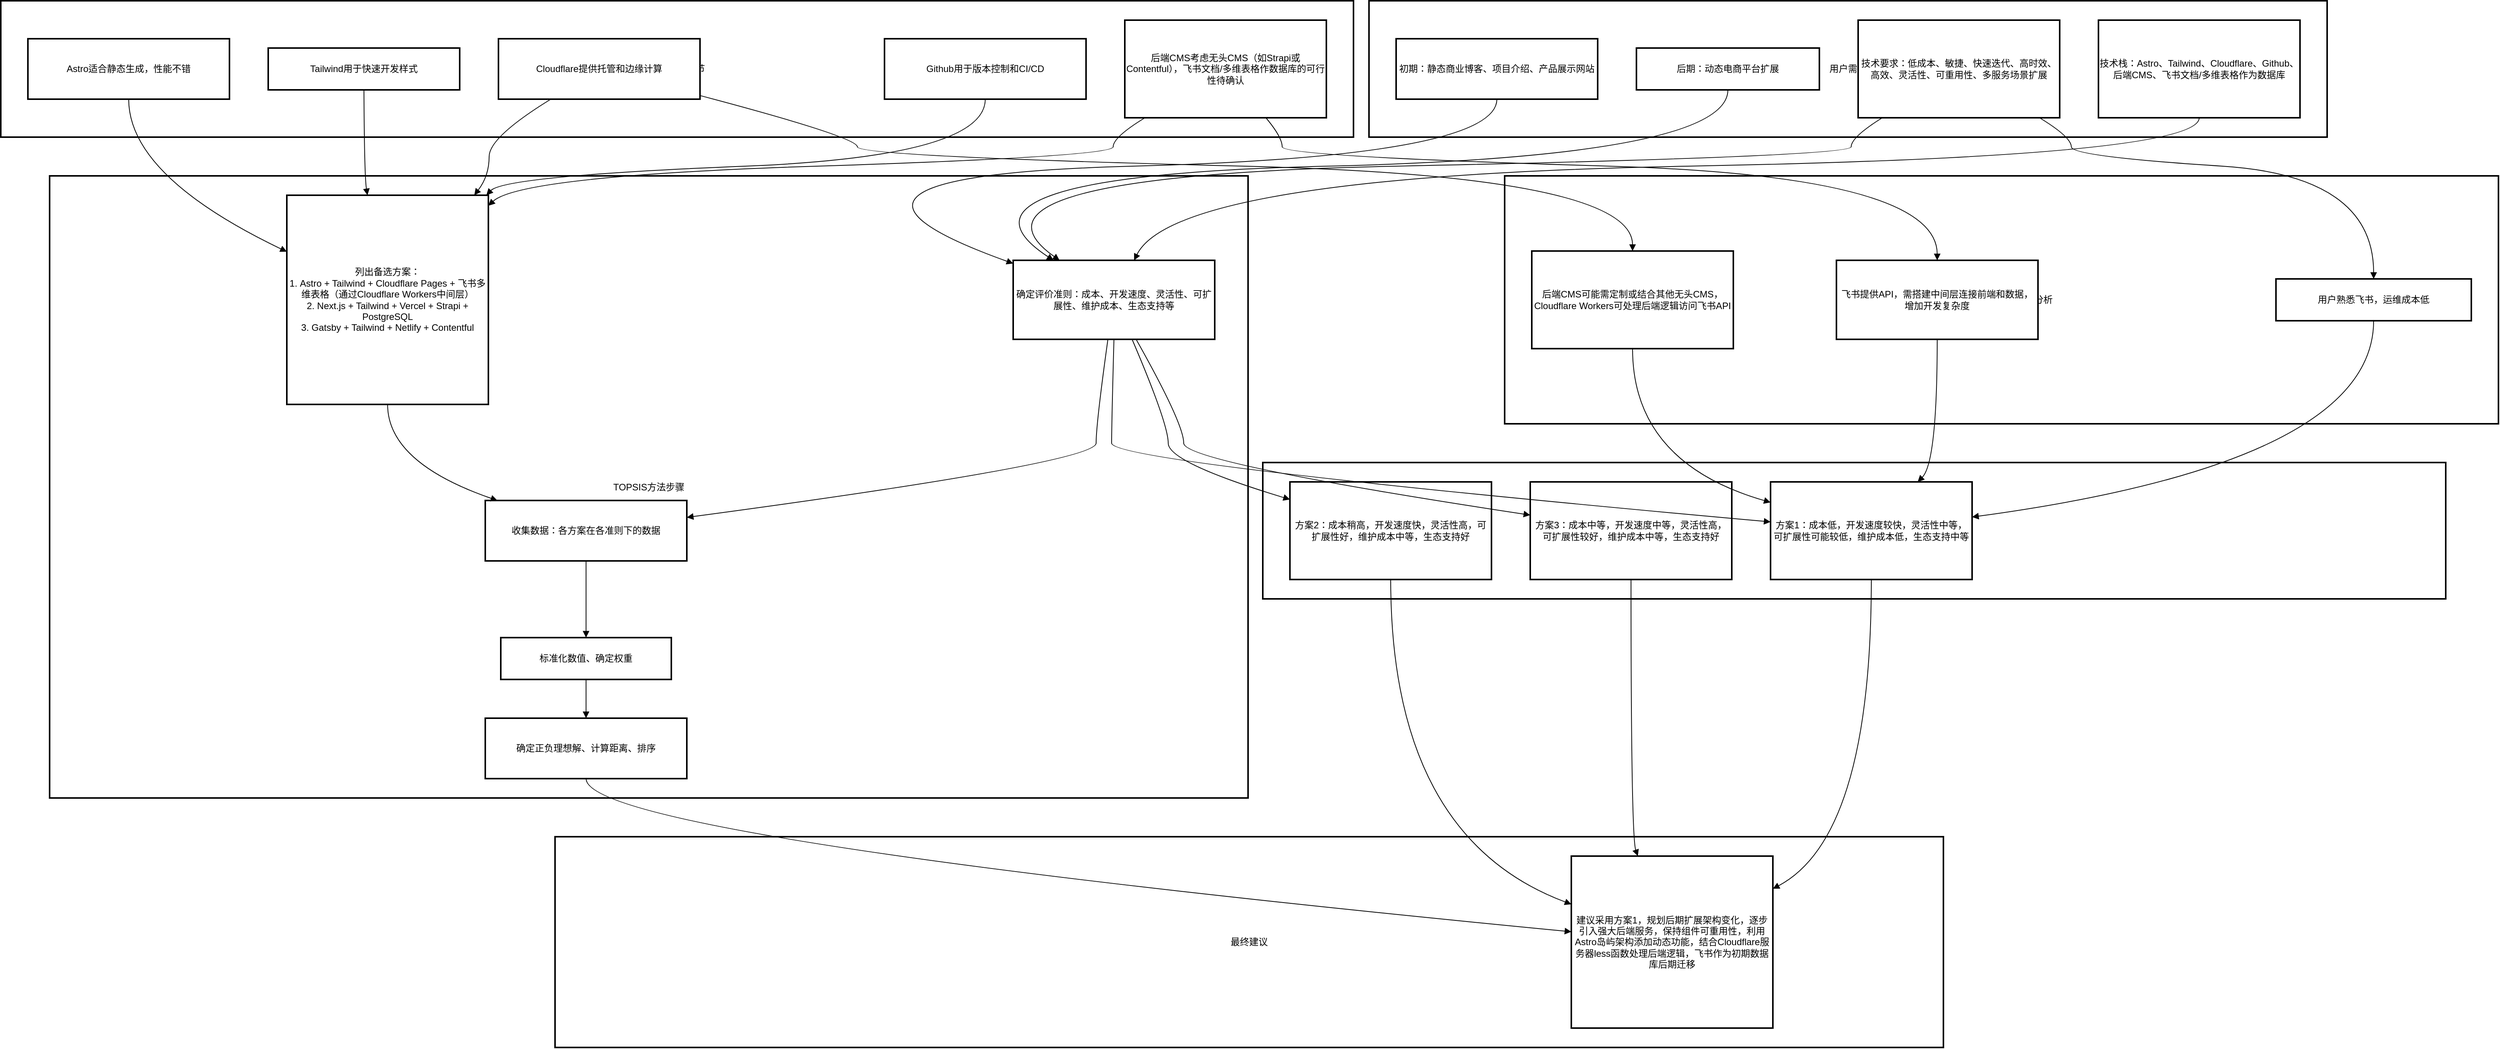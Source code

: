 <mxfile version="26.0.13">
  <diagram name="第 1 页" id="E5j9_yOiixS9HCyTkxe0">
    <mxGraphModel dx="4140" dy="2757" grid="1" gridSize="10" guides="1" tooltips="1" connect="1" arrows="1" fold="1" page="1" pageScale="1" pageWidth="827" pageHeight="1169" math="0" shadow="0">
      <root>
        <mxCell id="0" />
        <mxCell id="1" parent="0" />
        <mxCell id="sIB9NiVzIRQQutU9KKIJ-1" value="最终建议" style="whiteSpace=wrap;strokeWidth=2;" vertex="1" parent="1">
          <mxGeometry x="735" y="1099" width="1791" height="272" as="geometry" />
        </mxCell>
        <mxCell id="sIB9NiVzIRQQutU9KKIJ-2" value="方案评估" style="whiteSpace=wrap;strokeWidth=2;" vertex="1" parent="1">
          <mxGeometry x="1648" y="616" width="1526" height="176" as="geometry" />
        </mxCell>
        <mxCell id="sIB9NiVzIRQQutU9KKIJ-3" value="飞书多维表格可行性分析" style="whiteSpace=wrap;strokeWidth=2;" vertex="1" parent="1">
          <mxGeometry x="1960" y="246" width="1282" height="320" as="geometry" />
        </mxCell>
        <mxCell id="sIB9NiVzIRQQutU9KKIJ-4" value="TOPSIS方法步骤" style="whiteSpace=wrap;strokeWidth=2;" vertex="1" parent="1">
          <mxGeometry x="83" y="246" width="1546" height="803" as="geometry" />
        </mxCell>
        <mxCell id="sIB9NiVzIRQQutU9KKIJ-5" value="明确技术细节" style="whiteSpace=wrap;strokeWidth=2;" vertex="1" parent="1">
          <mxGeometry x="20" y="20" width="1745" height="176" as="geometry" />
        </mxCell>
        <mxCell id="sIB9NiVzIRQQutU9KKIJ-6" value="用户需求" style="whiteSpace=wrap;strokeWidth=2;" vertex="1" parent="1">
          <mxGeometry x="1785" y="20" width="1236" height="176" as="geometry" />
        </mxCell>
        <mxCell id="sIB9NiVzIRQQutU9KKIJ-7" value="初期：静态商业博客、项目介绍、产品展示网站" style="whiteSpace=wrap;strokeWidth=2;" vertex="1" parent="1">
          <mxGeometry x="1820" y="69" width="260" height="78" as="geometry" />
        </mxCell>
        <mxCell id="sIB9NiVzIRQQutU9KKIJ-8" value="后期：动态电商平台扩展" style="whiteSpace=wrap;strokeWidth=2;" vertex="1" parent="1">
          <mxGeometry x="2130" y="81" width="236" height="54" as="geometry" />
        </mxCell>
        <mxCell id="sIB9NiVzIRQQutU9KKIJ-9" value="技术要求：低成本、敏捷、快速迭代、高时效、高效、灵活性、可重用性、多服务场景扩展" style="whiteSpace=wrap;strokeWidth=2;" vertex="1" parent="1">
          <mxGeometry x="2416" y="45" width="260" height="126" as="geometry" />
        </mxCell>
        <mxCell id="sIB9NiVzIRQQutU9KKIJ-10" value="技术栈：Astro、Tailwind、Cloudflare、Github、后端CMS、飞书文档/多维表格作为数据库" style="whiteSpace=wrap;strokeWidth=2;" vertex="1" parent="1">
          <mxGeometry x="2726" y="45" width="260" height="126" as="geometry" />
        </mxCell>
        <mxCell id="sIB9NiVzIRQQutU9KKIJ-11" value="Astro适合静态生成，性能不错" style="whiteSpace=wrap;strokeWidth=2;" vertex="1" parent="1">
          <mxGeometry x="55" y="69" width="260" height="78" as="geometry" />
        </mxCell>
        <mxCell id="sIB9NiVzIRQQutU9KKIJ-12" value="Tailwind用于快速开发样式" style="whiteSpace=wrap;strokeWidth=2;" vertex="1" parent="1">
          <mxGeometry x="365" y="81" width="247" height="54" as="geometry" />
        </mxCell>
        <mxCell id="sIB9NiVzIRQQutU9KKIJ-13" value="Cloudflare提供托管和边缘计算" style="whiteSpace=wrap;strokeWidth=2;" vertex="1" parent="1">
          <mxGeometry x="662" y="69" width="260" height="78" as="geometry" />
        </mxCell>
        <mxCell id="sIB9NiVzIRQQutU9KKIJ-14" value="Github用于版本控制和CI/CD" style="whiteSpace=wrap;strokeWidth=2;" vertex="1" parent="1">
          <mxGeometry x="1160" y="69" width="260" height="78" as="geometry" />
        </mxCell>
        <mxCell id="sIB9NiVzIRQQutU9KKIJ-15" value="后端CMS考虑无头CMS（如Strapi或Contentful），飞书文档/多维表格作数据库的可行性待确认" style="whiteSpace=wrap;strokeWidth=2;" vertex="1" parent="1">
          <mxGeometry x="1470" y="45" width="260" height="126" as="geometry" />
        </mxCell>
        <mxCell id="sIB9NiVzIRQQutU9KKIJ-16" value="确定评价准则：成本、开发速度、灵活性、可扩展性、维护成本、生态支持等" style="whiteSpace=wrap;strokeWidth=2;" vertex="1" parent="1">
          <mxGeometry x="1326" y="355" width="260" height="102" as="geometry" />
        </mxCell>
        <mxCell id="sIB9NiVzIRQQutU9KKIJ-17" value="列出备选方案：&#xa;        1. Astro + Tailwind + Cloudflare Pages + 飞书多维表格（通过Cloudflare Workers中间层）&#xa;        2. Next.js + Tailwind + Vercel + Strapi + PostgreSQL&#xa;        3. Gatsby + Tailwind + Netlify + Contentful" style="whiteSpace=wrap;strokeWidth=2;" vertex="1" parent="1">
          <mxGeometry x="389" y="271" width="260" height="270" as="geometry" />
        </mxCell>
        <mxCell id="sIB9NiVzIRQQutU9KKIJ-18" value="收集数据：各方案在各准则下的数据" style="whiteSpace=wrap;strokeWidth=2;" vertex="1" parent="1">
          <mxGeometry x="645" y="665" width="260" height="78" as="geometry" />
        </mxCell>
        <mxCell id="sIB9NiVzIRQQutU9KKIJ-19" value="标准化数值、确定权重" style="whiteSpace=wrap;strokeWidth=2;" vertex="1" parent="1">
          <mxGeometry x="665" y="842" width="220" height="54" as="geometry" />
        </mxCell>
        <mxCell id="sIB9NiVzIRQQutU9KKIJ-20" value="确定正负理想解、计算距离、排序" style="whiteSpace=wrap;strokeWidth=2;" vertex="1" parent="1">
          <mxGeometry x="645" y="946" width="260" height="78" as="geometry" />
        </mxCell>
        <mxCell id="sIB9NiVzIRQQutU9KKIJ-21" value="飞书提供API，需搭建中间层连接前端和数据，增加开发复杂度" style="whiteSpace=wrap;strokeWidth=2;" vertex="1" parent="1">
          <mxGeometry x="2388" y="355" width="260" height="102" as="geometry" />
        </mxCell>
        <mxCell id="sIB9NiVzIRQQutU9KKIJ-22" value="用户熟悉飞书，运维成本低" style="whiteSpace=wrap;strokeWidth=2;" vertex="1" parent="1">
          <mxGeometry x="2955" y="379" width="252" height="54" as="geometry" />
        </mxCell>
        <mxCell id="sIB9NiVzIRQQutU9KKIJ-23" value="后端CMS可能需定制或结合其他无头CMS，Cloudflare Workers可处理后端逻辑访问飞书API" style="whiteSpace=wrap;strokeWidth=2;" vertex="1" parent="1">
          <mxGeometry x="1995" y="343" width="260" height="126" as="geometry" />
        </mxCell>
        <mxCell id="sIB9NiVzIRQQutU9KKIJ-24" value="方案1：成本低，开发速度较快，灵活性中等，可扩展性可能较低，维护成本低，生态支持中等" style="whiteSpace=wrap;strokeWidth=2;" vertex="1" parent="1">
          <mxGeometry x="2303" y="641" width="260" height="126" as="geometry" />
        </mxCell>
        <mxCell id="sIB9NiVzIRQQutU9KKIJ-25" value="方案2：成本稍高，开发速度快，灵活性高，可扩展性好，维护成本中等，生态支持好" style="whiteSpace=wrap;strokeWidth=2;" vertex="1" parent="1">
          <mxGeometry x="1683" y="641" width="260" height="126" as="geometry" />
        </mxCell>
        <mxCell id="sIB9NiVzIRQQutU9KKIJ-26" value="方案3：成本中等，开发速度中等，灵活性高，可扩展性较好，维护成本中等，生态支持好" style="whiteSpace=wrap;strokeWidth=2;" vertex="1" parent="1">
          <mxGeometry x="1993" y="641" width="260" height="126" as="geometry" />
        </mxCell>
        <mxCell id="sIB9NiVzIRQQutU9KKIJ-27" value="建议采用方案1，规划后期扩展架构变化，逐步引入强大后端服务，保持组件可重用性，利用Astro岛屿架构添加动态功能，结合Cloudflare服务器less函数处理后端逻辑，飞书作为初期数据库后期迁移" style="whiteSpace=wrap;strokeWidth=2;" vertex="1" parent="1">
          <mxGeometry x="2046" y="1124" width="260" height="222" as="geometry" />
        </mxCell>
        <mxCell id="sIB9NiVzIRQQutU9KKIJ-28" value="" style="curved=1;startArrow=none;endArrow=block;exitX=0.5;exitY=1;entryX=0;entryY=0.04;rounded=0;" edge="1" parent="1" source="sIB9NiVzIRQQutU9KKIJ-7" target="sIB9NiVzIRQQutU9KKIJ-16">
          <mxGeometry relative="1" as="geometry">
            <Array as="points">
              <mxPoint x="1950" y="221" />
              <mxPoint x="1010" y="246" />
            </Array>
          </mxGeometry>
        </mxCell>
        <mxCell id="sIB9NiVzIRQQutU9KKIJ-29" value="" style="curved=1;startArrow=none;endArrow=block;exitX=0.5;exitY=1;entryX=0.2;entryY=0;rounded=0;" edge="1" parent="1" source="sIB9NiVzIRQQutU9KKIJ-8" target="sIB9NiVzIRQQutU9KKIJ-16">
          <mxGeometry relative="1" as="geometry">
            <Array as="points">
              <mxPoint x="2248" y="221" />
              <mxPoint x="1212" y="246" />
            </Array>
          </mxGeometry>
        </mxCell>
        <mxCell id="sIB9NiVzIRQQutU9KKIJ-30" value="" style="curved=1;startArrow=none;endArrow=block;exitX=0.12;exitY=1;entryX=0.23;entryY=0;rounded=0;" edge="1" parent="1" source="sIB9NiVzIRQQutU9KKIJ-9" target="sIB9NiVzIRQQutU9KKIJ-16">
          <mxGeometry relative="1" as="geometry">
            <Array as="points">
              <mxPoint x="2407" y="196" />
              <mxPoint x="2407" y="221" />
              <mxPoint x="1232" y="246" />
            </Array>
          </mxGeometry>
        </mxCell>
        <mxCell id="sIB9NiVzIRQQutU9KKIJ-31" value="" style="curved=1;startArrow=none;endArrow=block;exitX=0.5;exitY=1;entryX=0.6;entryY=0;rounded=0;" edge="1" parent="1" source="sIB9NiVzIRQQutU9KKIJ-10" target="sIB9NiVzIRQQutU9KKIJ-16">
          <mxGeometry relative="1" as="geometry">
            <Array as="points">
              <mxPoint x="2856" y="221" />
              <mxPoint x="1536" y="246" />
            </Array>
          </mxGeometry>
        </mxCell>
        <mxCell id="sIB9NiVzIRQQutU9KKIJ-32" value="" style="curved=1;startArrow=none;endArrow=block;exitX=0.5;exitY=1;entryX=0;entryY=0.27;rounded=0;" edge="1" parent="1" source="sIB9NiVzIRQQutU9KKIJ-11" target="sIB9NiVzIRQQutU9KKIJ-17">
          <mxGeometry relative="1" as="geometry">
            <Array as="points">
              <mxPoint x="185" y="246" />
            </Array>
          </mxGeometry>
        </mxCell>
        <mxCell id="sIB9NiVzIRQQutU9KKIJ-33" value="" style="curved=1;startArrow=none;endArrow=block;exitX=0.5;exitY=1;entryX=0.4;entryY=0;rounded=0;" edge="1" parent="1" source="sIB9NiVzIRQQutU9KKIJ-12" target="sIB9NiVzIRQQutU9KKIJ-17">
          <mxGeometry relative="1" as="geometry">
            <Array as="points">
              <mxPoint x="489" y="246" />
            </Array>
          </mxGeometry>
        </mxCell>
        <mxCell id="sIB9NiVzIRQQutU9KKIJ-34" value="" style="curved=1;startArrow=none;endArrow=block;exitX=0.26;exitY=1;entryX=0.93;entryY=0;rounded=0;" edge="1" parent="1" source="sIB9NiVzIRQQutU9KKIJ-13" target="sIB9NiVzIRQQutU9KKIJ-17">
          <mxGeometry relative="1" as="geometry">
            <Array as="points">
              <mxPoint x="650" y="196" />
              <mxPoint x="650" y="246" />
            </Array>
          </mxGeometry>
        </mxCell>
        <mxCell id="sIB9NiVzIRQQutU9KKIJ-35" value="" style="curved=1;startArrow=none;endArrow=block;exitX=0.5;exitY=1;entryX=0.99;entryY=0;rounded=0;" edge="1" parent="1" source="sIB9NiVzIRQQutU9KKIJ-14" target="sIB9NiVzIRQQutU9KKIJ-17">
          <mxGeometry relative="1" as="geometry">
            <Array as="points">
              <mxPoint x="1290" y="221" />
              <mxPoint x="670" y="246" />
            </Array>
          </mxGeometry>
        </mxCell>
        <mxCell id="sIB9NiVzIRQQutU9KKIJ-36" value="" style="curved=1;startArrow=none;endArrow=block;exitX=0.1;exitY=1;entryX=1;entryY=0.05;rounded=0;" edge="1" parent="1" source="sIB9NiVzIRQQutU9KKIJ-15" target="sIB9NiVzIRQQutU9KKIJ-17">
          <mxGeometry relative="1" as="geometry">
            <Array as="points">
              <mxPoint x="1455" y="196" />
              <mxPoint x="1455" y="221" />
              <mxPoint x="690" y="246" />
            </Array>
          </mxGeometry>
        </mxCell>
        <mxCell id="sIB9NiVzIRQQutU9KKIJ-37" value="" style="curved=1;startArrow=none;endArrow=block;exitX=0.47;exitY=1;entryX=1;entryY=0.28;rounded=0;" edge="1" parent="1" source="sIB9NiVzIRQQutU9KKIJ-16" target="sIB9NiVzIRQQutU9KKIJ-18">
          <mxGeometry relative="1" as="geometry">
            <Array as="points">
              <mxPoint x="1433" y="566" />
              <mxPoint x="1433" y="616" />
            </Array>
          </mxGeometry>
        </mxCell>
        <mxCell id="sIB9NiVzIRQQutU9KKIJ-38" value="" style="curved=1;startArrow=none;endArrow=block;exitX=0.5;exitY=1;entryX=0.06;entryY=0;rounded=0;" edge="1" parent="1" source="sIB9NiVzIRQQutU9KKIJ-17" target="sIB9NiVzIRQQutU9KKIJ-18">
          <mxGeometry relative="1" as="geometry">
            <Array as="points">
              <mxPoint x="519" y="616" />
            </Array>
          </mxGeometry>
        </mxCell>
        <mxCell id="sIB9NiVzIRQQutU9KKIJ-39" value="" style="curved=1;startArrow=none;endArrow=block;exitX=0.5;exitY=1;entryX=0.5;entryY=0;rounded=0;" edge="1" parent="1" source="sIB9NiVzIRQQutU9KKIJ-18" target="sIB9NiVzIRQQutU9KKIJ-19">
          <mxGeometry relative="1" as="geometry">
            <Array as="points" />
          </mxGeometry>
        </mxCell>
        <mxCell id="sIB9NiVzIRQQutU9KKIJ-40" value="" style="curved=1;startArrow=none;endArrow=block;exitX=0.5;exitY=1;entryX=0.5;entryY=0;rounded=0;" edge="1" parent="1" source="sIB9NiVzIRQQutU9KKIJ-19" target="sIB9NiVzIRQQutU9KKIJ-20">
          <mxGeometry relative="1" as="geometry">
            <Array as="points" />
          </mxGeometry>
        </mxCell>
        <mxCell id="sIB9NiVzIRQQutU9KKIJ-41" value="" style="curved=1;startArrow=none;endArrow=block;exitX=0.7;exitY=1;entryX=0.5;entryY=0;rounded=0;" edge="1" parent="1" source="sIB9NiVzIRQQutU9KKIJ-15" target="sIB9NiVzIRQQutU9KKIJ-21">
          <mxGeometry relative="1" as="geometry">
            <Array as="points">
              <mxPoint x="1673" y="196" />
              <mxPoint x="1673" y="221" />
              <mxPoint x="2518" y="246" />
            </Array>
          </mxGeometry>
        </mxCell>
        <mxCell id="sIB9NiVzIRQQutU9KKIJ-42" value="" style="curved=1;startArrow=none;endArrow=block;exitX=0.9;exitY=1;entryX=0.5;entryY=0;rounded=0;" edge="1" parent="1" source="sIB9NiVzIRQQutU9KKIJ-9" target="sIB9NiVzIRQQutU9KKIJ-22">
          <mxGeometry relative="1" as="geometry">
            <Array as="points">
              <mxPoint x="2691" y="196" />
              <mxPoint x="2691" y="221" />
              <mxPoint x="3081" y="246" />
            </Array>
          </mxGeometry>
        </mxCell>
        <mxCell id="sIB9NiVzIRQQutU9KKIJ-43" value="" style="curved=1;startArrow=none;endArrow=block;exitX=1;exitY=0.94;entryX=0.5;entryY=0;rounded=0;" edge="1" parent="1" source="sIB9NiVzIRQQutU9KKIJ-13" target="sIB9NiVzIRQQutU9KKIJ-23">
          <mxGeometry relative="1" as="geometry">
            <Array as="points">
              <mxPoint x="1125" y="196" />
              <mxPoint x="1125" y="221" />
              <mxPoint x="2125" y="246" />
            </Array>
          </mxGeometry>
        </mxCell>
        <mxCell id="sIB9NiVzIRQQutU9KKIJ-44" value="" style="curved=1;startArrow=none;endArrow=block;exitX=0.5;exitY=1;entryX=0.73;entryY=0;rounded=0;" edge="1" parent="1" source="sIB9NiVzIRQQutU9KKIJ-21" target="sIB9NiVzIRQQutU9KKIJ-24">
          <mxGeometry relative="1" as="geometry">
            <Array as="points">
              <mxPoint x="2518" y="616" />
            </Array>
          </mxGeometry>
        </mxCell>
        <mxCell id="sIB9NiVzIRQQutU9KKIJ-45" value="" style="curved=1;startArrow=none;endArrow=block;exitX=0.5;exitY=1;entryX=1;entryY=0.36;rounded=0;" edge="1" parent="1" source="sIB9NiVzIRQQutU9KKIJ-22" target="sIB9NiVzIRQQutU9KKIJ-24">
          <mxGeometry relative="1" as="geometry">
            <Array as="points">
              <mxPoint x="3081" y="616" />
            </Array>
          </mxGeometry>
        </mxCell>
        <mxCell id="sIB9NiVzIRQQutU9KKIJ-46" value="" style="curved=1;startArrow=none;endArrow=block;exitX=0.5;exitY=1;entryX=0;entryY=0.21;rounded=0;" edge="1" parent="1" source="sIB9NiVzIRQQutU9KKIJ-23" target="sIB9NiVzIRQQutU9KKIJ-24">
          <mxGeometry relative="1" as="geometry">
            <Array as="points">
              <mxPoint x="2125" y="616" />
            </Array>
          </mxGeometry>
        </mxCell>
        <mxCell id="sIB9NiVzIRQQutU9KKIJ-47" value="" style="curved=1;startArrow=none;endArrow=block;exitX=0.5;exitY=1;entryX=0;entryY=0.41;rounded=0;" edge="1" parent="1" source="sIB9NiVzIRQQutU9KKIJ-16" target="sIB9NiVzIRQQutU9KKIJ-24">
          <mxGeometry relative="1" as="geometry">
            <Array as="points">
              <mxPoint x="1453" y="566" />
              <mxPoint x="1453" y="616" />
            </Array>
          </mxGeometry>
        </mxCell>
        <mxCell id="sIB9NiVzIRQQutU9KKIJ-48" value="" style="curved=1;startArrow=none;endArrow=block;exitX=0.59;exitY=1;entryX=0;entryY=0.18;rounded=0;" edge="1" parent="1" source="sIB9NiVzIRQQutU9KKIJ-16" target="sIB9NiVzIRQQutU9KKIJ-25">
          <mxGeometry relative="1" as="geometry">
            <Array as="points">
              <mxPoint x="1526" y="566" />
              <mxPoint x="1526" y="616" />
            </Array>
          </mxGeometry>
        </mxCell>
        <mxCell id="sIB9NiVzIRQQutU9KKIJ-49" value="" style="curved=1;startArrow=none;endArrow=block;exitX=0.61;exitY=1;entryX=0;entryY=0.34;rounded=0;" edge="1" parent="1" source="sIB9NiVzIRQQutU9KKIJ-16" target="sIB9NiVzIRQQutU9KKIJ-26">
          <mxGeometry relative="1" as="geometry">
            <Array as="points">
              <mxPoint x="1546" y="566" />
              <mxPoint x="1546" y="616" />
            </Array>
          </mxGeometry>
        </mxCell>
        <mxCell id="sIB9NiVzIRQQutU9KKIJ-50" value="" style="curved=1;startArrow=none;endArrow=block;exitX=0.5;exitY=1;entryX=0;entryY=0.44;rounded=0;" edge="1" parent="1" source="sIB9NiVzIRQQutU9KKIJ-20" target="sIB9NiVzIRQQutU9KKIJ-27">
          <mxGeometry relative="1" as="geometry">
            <Array as="points">
              <mxPoint x="775" y="1099" />
            </Array>
          </mxGeometry>
        </mxCell>
        <mxCell id="sIB9NiVzIRQQutU9KKIJ-51" value="" style="curved=1;startArrow=none;endArrow=block;exitX=0.5;exitY=1;entryX=1;entryY=0.19;rounded=0;" edge="1" parent="1" source="sIB9NiVzIRQQutU9KKIJ-24" target="sIB9NiVzIRQQutU9KKIJ-27">
          <mxGeometry relative="1" as="geometry">
            <Array as="points">
              <mxPoint x="2433" y="1099" />
            </Array>
          </mxGeometry>
        </mxCell>
        <mxCell id="sIB9NiVzIRQQutU9KKIJ-52" value="" style="curved=1;startArrow=none;endArrow=block;exitX=0.5;exitY=1;entryX=0;entryY=0.28;rounded=0;" edge="1" parent="1" source="sIB9NiVzIRQQutU9KKIJ-25" target="sIB9NiVzIRQQutU9KKIJ-27">
          <mxGeometry relative="1" as="geometry">
            <Array as="points">
              <mxPoint x="1813" y="1099" />
            </Array>
          </mxGeometry>
        </mxCell>
        <mxCell id="sIB9NiVzIRQQutU9KKIJ-53" value="" style="curved=1;startArrow=none;endArrow=block;exitX=0.5;exitY=1;entryX=0.33;entryY=0;rounded=0;" edge="1" parent="1" source="sIB9NiVzIRQQutU9KKIJ-26" target="sIB9NiVzIRQQutU9KKIJ-27">
          <mxGeometry relative="1" as="geometry">
            <Array as="points">
              <mxPoint x="2123" y="1099" />
            </Array>
          </mxGeometry>
        </mxCell>
      </root>
    </mxGraphModel>
  </diagram>
</mxfile>
